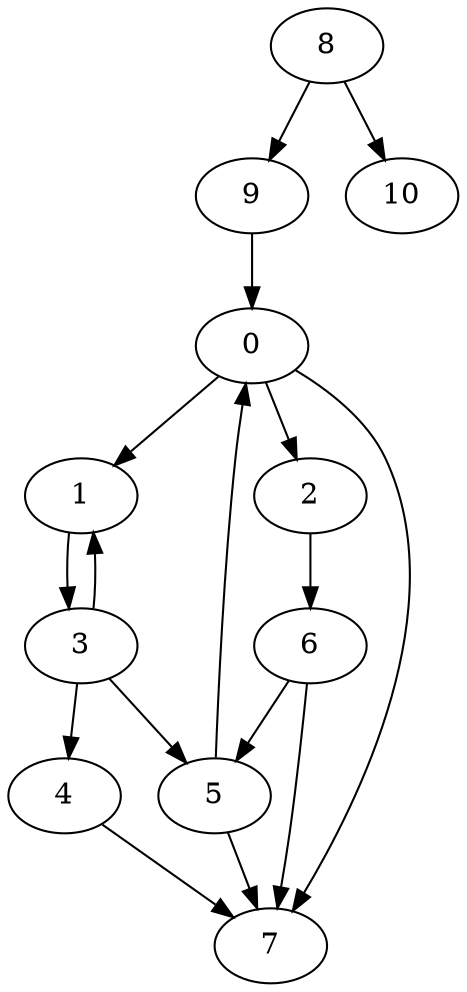 digraph G {
  0 -> 1
  0 -> 2
  0 -> 7
  1 -> 3
  2 -> 6
  3 -> 1
  3 -> 4
  3 -> 5
  4 -> 7
  5 -> 0
  5 -> 7
  6 -> 5
  6 -> 7
  8 -> 9
  8 -> 10
  9 -> 0
}
